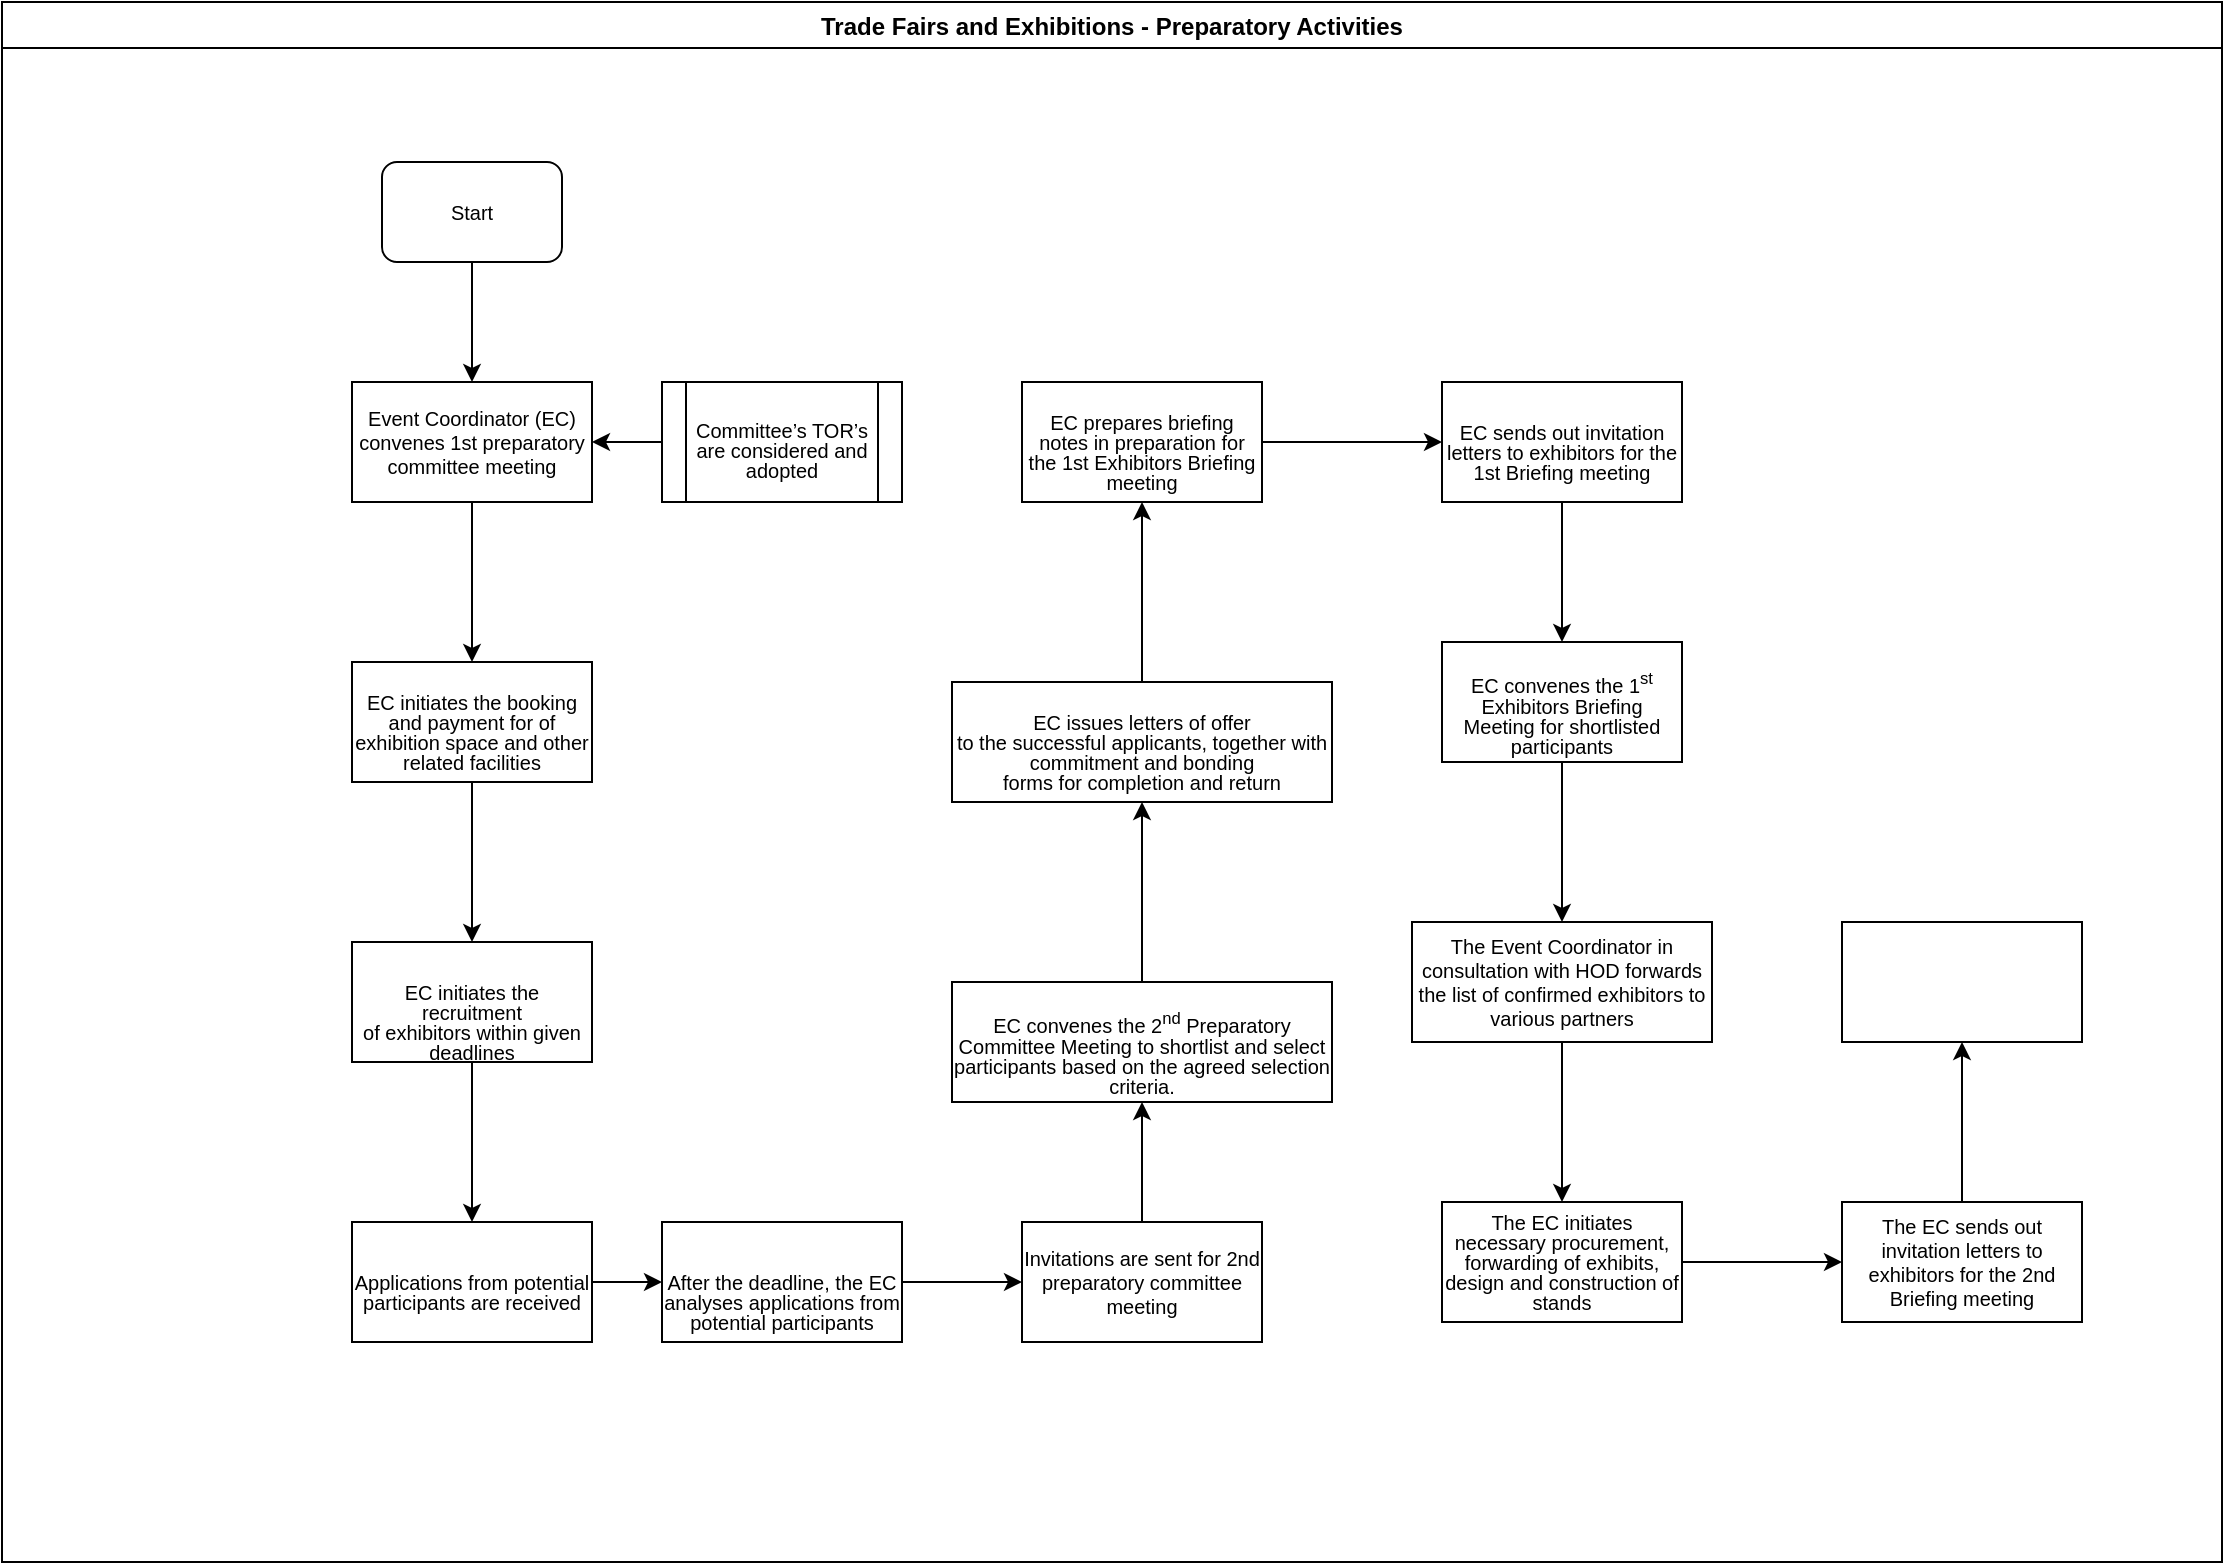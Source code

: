<mxfile version="13.7.1" type="github">
  <diagram id="VyclkDzrTjf0wuCmbSBq" name="Page-1">
    <mxGraphModel dx="910" dy="487" grid="1" gridSize="10" guides="1" tooltips="1" connect="1" arrows="1" fold="1" page="1" pageScale="1" pageWidth="1169" pageHeight="827" math="0" shadow="0">
      <root>
        <mxCell id="0" />
        <mxCell id="1" parent="0" />
        <mxCell id="BOvM9oNE_HO5xxUdQuAv-1" value="Trade Fairs and Exhibitions - Preparatory Activities" style="swimlane;" vertex="1" parent="1">
          <mxGeometry x="10" y="20" width="1110" height="780" as="geometry" />
        </mxCell>
        <mxCell id="BOvM9oNE_HO5xxUdQuAv-2" value="Start" style="rounded=1;whiteSpace=wrap;html=1;fontSize=10;" vertex="1" parent="BOvM9oNE_HO5xxUdQuAv-1">
          <mxGeometry x="190" y="80" width="90" height="50" as="geometry" />
        </mxCell>
        <mxCell id="BOvM9oNE_HO5xxUdQuAv-5" value="Event Coordinator (EC) convenes 1st preparatory committee meeting" style="rounded=0;whiteSpace=wrap;html=1;fontSize=10;" vertex="1" parent="BOvM9oNE_HO5xxUdQuAv-1">
          <mxGeometry x="175" y="190" width="120" height="60" as="geometry" />
        </mxCell>
        <mxCell id="BOvM9oNE_HO5xxUdQuAv-4" value="" style="edgeStyle=orthogonalEdgeStyle;rounded=0;orthogonalLoop=1;jettySize=auto;html=1;entryX=0.5;entryY=0;entryDx=0;entryDy=0;" edge="1" parent="BOvM9oNE_HO5xxUdQuAv-1" source="BOvM9oNE_HO5xxUdQuAv-2" target="BOvM9oNE_HO5xxUdQuAv-5">
          <mxGeometry relative="1" as="geometry">
            <mxPoint x="235" y="195" as="targetPoint" />
          </mxGeometry>
        </mxCell>
        <mxCell id="BOvM9oNE_HO5xxUdQuAv-8" value="" style="edgeStyle=orthogonalEdgeStyle;rounded=0;orthogonalLoop=1;jettySize=auto;html=1;fontSize=10;entryX=1;entryY=0.5;entryDx=0;entryDy=0;exitX=0;exitY=0.5;exitDx=0;exitDy=0;" edge="1" parent="BOvM9oNE_HO5xxUdQuAv-1" source="BOvM9oNE_HO5xxUdQuAv-9" target="BOvM9oNE_HO5xxUdQuAv-5">
          <mxGeometry relative="1" as="geometry">
            <mxPoint x="380" y="220" as="sourcePoint" />
            <mxPoint x="290" y="220" as="targetPoint" />
          </mxGeometry>
        </mxCell>
        <mxCell id="BOvM9oNE_HO5xxUdQuAv-9" value="&lt;p style=&quot;margin-bottom: 0in ; line-height: 100%&quot;&gt;&lt;br/&gt;&lt;font face=&quot;Arial, serif&quot;&gt;Committee’s TOR’s are considered and&lt;br/&gt;adopted&lt;/font&gt;&lt;/p&gt;&lt;br/&gt;" style="shape=process;whiteSpace=wrap;html=1;backgroundOutline=1;fontSize=10;" vertex="1" parent="BOvM9oNE_HO5xxUdQuAv-1">
          <mxGeometry x="330" y="190" width="120" height="60" as="geometry" />
        </mxCell>
        <mxCell id="BOvM9oNE_HO5xxUdQuAv-16" value="&lt;p style=&quot;margin-bottom: 0in ; line-height: 100%&quot;&gt;&lt;br&gt;&lt;font face=&quot;Arial, serif&quot;&gt;After the deadline, the EC&lt;br&gt;analyses applications from potential participants&lt;/font&gt;&lt;/p&gt;" style="whiteSpace=wrap;html=1;rounded=0;fontSize=10;" vertex="1" parent="BOvM9oNE_HO5xxUdQuAv-1">
          <mxGeometry x="330" y="610" width="120" height="60" as="geometry" />
        </mxCell>
        <mxCell id="BOvM9oNE_HO5xxUdQuAv-18" value="Invitations are sent for 2nd preparatory committee meeting" style="whiteSpace=wrap;html=1;rounded=0;fontSize=10;" vertex="1" parent="BOvM9oNE_HO5xxUdQuAv-1">
          <mxGeometry x="510" y="610" width="120" height="60" as="geometry" />
        </mxCell>
        <mxCell id="BOvM9oNE_HO5xxUdQuAv-19" value="" style="edgeStyle=orthogonalEdgeStyle;rounded=0;orthogonalLoop=1;jettySize=auto;html=1;fontSize=10;" edge="1" parent="BOvM9oNE_HO5xxUdQuAv-1" source="BOvM9oNE_HO5xxUdQuAv-16" target="BOvM9oNE_HO5xxUdQuAv-18">
          <mxGeometry relative="1" as="geometry" />
        </mxCell>
        <mxCell id="BOvM9oNE_HO5xxUdQuAv-20" value="&lt;p style=&quot;margin-bottom: 0in ; line-height: 100%&quot;&gt;&lt;font face=&quot;Arial, serif&quot;&gt;EC convenes the &lt;/font&gt;&lt;font face=&quot;Arial, serif&quot;&gt;2&lt;/font&gt;&lt;sup&gt;&lt;font face=&quot;Arial, serif&quot;&gt;nd&lt;/font&gt;&lt;/sup&gt;&lt;font face=&quot;Arial, serif&quot;&gt; Preparatory Committee Meeting&lt;/font&gt;&lt;font face=&quot;Arial, serif&quot;&gt; to shortlist and select participants based on the agreed selection criteria.&lt;/font&gt;&lt;/p&gt;" style="whiteSpace=wrap;html=1;rounded=0;fontSize=10;" vertex="1" parent="BOvM9oNE_HO5xxUdQuAv-1">
          <mxGeometry x="475" y="490" width="190" height="60" as="geometry" />
        </mxCell>
        <mxCell id="BOvM9oNE_HO5xxUdQuAv-21" value="" style="edgeStyle=orthogonalEdgeStyle;rounded=0;orthogonalLoop=1;jettySize=auto;html=1;fontSize=10;" edge="1" parent="BOvM9oNE_HO5xxUdQuAv-1" source="BOvM9oNE_HO5xxUdQuAv-18" target="BOvM9oNE_HO5xxUdQuAv-20">
          <mxGeometry relative="1" as="geometry" />
        </mxCell>
        <mxCell id="BOvM9oNE_HO5xxUdQuAv-24" value="&lt;p style=&quot;margin-bottom: 0in ; line-height: 100%&quot;&gt;&lt;font face=&quot;Arial, serif&quot;&gt;EC prepares briefing notes in preparation for the 1st Exhibitors Briefing meeting&lt;/font&gt;&lt;/p&gt;" style="whiteSpace=wrap;html=1;rounded=0;fontSize=10;" vertex="1" parent="BOvM9oNE_HO5xxUdQuAv-1">
          <mxGeometry x="510" y="190" width="120" height="60" as="geometry" />
        </mxCell>
        <mxCell id="BOvM9oNE_HO5xxUdQuAv-22" value="&lt;p style=&quot;margin-bottom: 0in ; line-height: 100%&quot;&gt;&lt;font face=&quot;Arial, serif&quot;&gt;EC issues letters of offer&lt;br&gt;to the successful applicants, together with commitment and bonding&lt;br&gt;forms for completion and return&lt;/font&gt;&lt;/p&gt;" style="whiteSpace=wrap;html=1;rounded=0;fontSize=10;" vertex="1" parent="BOvM9oNE_HO5xxUdQuAv-1">
          <mxGeometry x="475" y="340" width="190" height="60" as="geometry" />
        </mxCell>
        <mxCell id="BOvM9oNE_HO5xxUdQuAv-23" value="" style="edgeStyle=orthogonalEdgeStyle;rounded=0;orthogonalLoop=1;jettySize=auto;html=1;fontSize=10;" edge="1" parent="BOvM9oNE_HO5xxUdQuAv-1" source="BOvM9oNE_HO5xxUdQuAv-20" target="BOvM9oNE_HO5xxUdQuAv-22">
          <mxGeometry relative="1" as="geometry" />
        </mxCell>
        <mxCell id="BOvM9oNE_HO5xxUdQuAv-25" value="" style="edgeStyle=orthogonalEdgeStyle;rounded=0;orthogonalLoop=1;jettySize=auto;html=1;fontSize=10;" edge="1" parent="BOvM9oNE_HO5xxUdQuAv-1" source="BOvM9oNE_HO5xxUdQuAv-22" target="BOvM9oNE_HO5xxUdQuAv-24">
          <mxGeometry relative="1" as="geometry" />
        </mxCell>
        <mxCell id="BOvM9oNE_HO5xxUdQuAv-26" value="&lt;p style=&quot;margin-bottom: 0in ; line-height: 100%&quot;&gt;&lt;font face=&quot;Arial, serif&quot;&gt;EC sends out invitation letters to exhibitors for the 1st Briefing meeting&lt;/font&gt;&lt;/p&gt;" style="whiteSpace=wrap;html=1;rounded=0;fontSize=10;" vertex="1" parent="BOvM9oNE_HO5xxUdQuAv-1">
          <mxGeometry x="720" y="190" width="120" height="60" as="geometry" />
        </mxCell>
        <mxCell id="BOvM9oNE_HO5xxUdQuAv-27" value="" style="edgeStyle=orthogonalEdgeStyle;rounded=0;orthogonalLoop=1;jettySize=auto;html=1;fontSize=10;" edge="1" parent="BOvM9oNE_HO5xxUdQuAv-1" source="BOvM9oNE_HO5xxUdQuAv-24" target="BOvM9oNE_HO5xxUdQuAv-26">
          <mxGeometry relative="1" as="geometry" />
        </mxCell>
        <mxCell id="BOvM9oNE_HO5xxUdQuAv-28" value="&lt;p style=&quot;margin-bottom: 0in ; line-height: 100%&quot;&gt;&lt;font face=&quot;Arial, serif&quot;&gt;EC convenes the &lt;/font&gt;&lt;font face=&quot;Arial, serif&quot;&gt;1&lt;/font&gt;&lt;sup&gt;&lt;font face=&quot;Arial, serif&quot;&gt;st&lt;/font&gt;&lt;/sup&gt;&lt;font face=&quot;Arial, serif&quot;&gt; Exhibitors Briefing Meeting&lt;/font&gt;&lt;font face=&quot;Arial, serif&quot;&gt; for shortlisted participants&lt;/font&gt;&lt;/p&gt;" style="whiteSpace=wrap;html=1;rounded=0;fontSize=10;" vertex="1" parent="BOvM9oNE_HO5xxUdQuAv-1">
          <mxGeometry x="720" y="320" width="120" height="60" as="geometry" />
        </mxCell>
        <mxCell id="BOvM9oNE_HO5xxUdQuAv-29" value="" style="edgeStyle=orthogonalEdgeStyle;rounded=0;orthogonalLoop=1;jettySize=auto;html=1;fontSize=10;" edge="1" parent="BOvM9oNE_HO5xxUdQuAv-1" source="BOvM9oNE_HO5xxUdQuAv-26" target="BOvM9oNE_HO5xxUdQuAv-28">
          <mxGeometry relative="1" as="geometry" />
        </mxCell>
        <mxCell id="BOvM9oNE_HO5xxUdQuAv-32" value="&lt;p style=&quot;margin-bottom: 0.19in ; line-height: 100% ; font-size: 10px&quot; lang=&quot;en-US&quot;&gt;&lt;br style=&quot;font-size: 10px&quot;&gt;&lt;font style=&quot;font-size: 10px&quot; face=&quot;Times New Roman, serif&quot;&gt;&lt;font style=&quot;font-size: 10px&quot;&gt;&lt;font style=&quot;font-size: 10px&quot; face=&quot;Arial, serif&quot;&gt;&lt;font style=&quot;font-size: 10px&quot;&gt;The EC initiates necessary procurement, forwarding of exhibits, design and construction of stands&lt;/font&gt;&lt;/font&gt;&lt;/font&gt;&lt;/font&gt;&lt;br style=&quot;font-size: 10px&quot;&gt;&lt;/p&gt;" style="whiteSpace=wrap;html=1;rounded=0;fontSize=10;" vertex="1" parent="BOvM9oNE_HO5xxUdQuAv-1">
          <mxGeometry x="720" y="600" width="120" height="60" as="geometry" />
        </mxCell>
        <mxCell id="BOvM9oNE_HO5xxUdQuAv-13" value="" style="edgeStyle=orthogonalEdgeStyle;rounded=0;orthogonalLoop=1;jettySize=auto;html=1;fontSize=10;" edge="1" parent="1" source="BOvM9oNE_HO5xxUdQuAv-10" target="BOvM9oNE_HO5xxUdQuAv-12">
          <mxGeometry relative="1" as="geometry" />
        </mxCell>
        <mxCell id="BOvM9oNE_HO5xxUdQuAv-10" value="&lt;p style=&quot;margin-bottom: 0in ; line-height: 100%&quot;&gt;&lt;font face=&quot;Arial, serif&quot;&gt;EC initiates the booking and payment for  of exhibition space and other related facilities&lt;/font&gt;&lt;/p&gt;" style="whiteSpace=wrap;html=1;rounded=0;fontSize=10;" vertex="1" parent="1">
          <mxGeometry x="185" y="350" width="120" height="60" as="geometry" />
        </mxCell>
        <mxCell id="BOvM9oNE_HO5xxUdQuAv-11" value="" style="edgeStyle=orthogonalEdgeStyle;rounded=0;orthogonalLoop=1;jettySize=auto;html=1;fontSize=10;" edge="1" parent="1" source="BOvM9oNE_HO5xxUdQuAv-5" target="BOvM9oNE_HO5xxUdQuAv-10">
          <mxGeometry relative="1" as="geometry" />
        </mxCell>
        <mxCell id="BOvM9oNE_HO5xxUdQuAv-15" value="" style="edgeStyle=orthogonalEdgeStyle;rounded=0;orthogonalLoop=1;jettySize=auto;html=1;fontSize=10;" edge="1" parent="1" source="BOvM9oNE_HO5xxUdQuAv-12" target="BOvM9oNE_HO5xxUdQuAv-14">
          <mxGeometry relative="1" as="geometry" />
        </mxCell>
        <mxCell id="BOvM9oNE_HO5xxUdQuAv-12" value="&lt;p style=&quot;margin-bottom: 0in ; line-height: 100%&quot;&gt;&lt;br&gt;&lt;font face=&quot;Arial, serif&quot;&gt;EC initiates the recruitment&lt;br&gt;of exhibitors within given deadlines&lt;/font&gt;&lt;/p&gt;" style="whiteSpace=wrap;html=1;rounded=0;fontSize=10;" vertex="1" parent="1">
          <mxGeometry x="185" y="490" width="120" height="60" as="geometry" />
        </mxCell>
        <mxCell id="BOvM9oNE_HO5xxUdQuAv-17" value="" style="edgeStyle=orthogonalEdgeStyle;rounded=0;orthogonalLoop=1;jettySize=auto;html=1;fontSize=10;" edge="1" parent="1" source="BOvM9oNE_HO5xxUdQuAv-14" target="BOvM9oNE_HO5xxUdQuAv-16">
          <mxGeometry relative="1" as="geometry" />
        </mxCell>
        <mxCell id="BOvM9oNE_HO5xxUdQuAv-14" value="&lt;p style=&quot;margin-bottom: 0in ; line-height: 100%&quot;&gt;&lt;font face=&quot;Arial, serif&quot;&gt;Applications from potential participants are received&lt;/font&gt;&lt;/p&gt;" style="whiteSpace=wrap;html=1;rounded=0;fontSize=10;" vertex="1" parent="1">
          <mxGeometry x="185" y="630" width="120" height="60" as="geometry" />
        </mxCell>
        <mxCell id="BOvM9oNE_HO5xxUdQuAv-31" value="" style="edgeStyle=orthogonalEdgeStyle;rounded=0;orthogonalLoop=1;jettySize=auto;html=1;fontSize=10;" edge="1" parent="1" source="BOvM9oNE_HO5xxUdQuAv-28" target="BOvM9oNE_HO5xxUdQuAv-30">
          <mxGeometry relative="1" as="geometry" />
        </mxCell>
        <mxCell id="BOvM9oNE_HO5xxUdQuAv-33" value="" style="edgeStyle=orthogonalEdgeStyle;rounded=0;orthogonalLoop=1;jettySize=auto;html=1;fontSize=10;" edge="1" parent="1" source="BOvM9oNE_HO5xxUdQuAv-30" target="BOvM9oNE_HO5xxUdQuAv-32">
          <mxGeometry relative="1" as="geometry" />
        </mxCell>
        <mxCell id="BOvM9oNE_HO5xxUdQuAv-30" value="The Event Coordinator in consultation with HOD forwards the list of confirmed exhibitors to various partners" style="whiteSpace=wrap;html=1;rounded=0;fontSize=10;" vertex="1" parent="1">
          <mxGeometry x="715" y="480" width="150" height="60" as="geometry" />
        </mxCell>
        <mxCell id="BOvM9oNE_HO5xxUdQuAv-37" value="" style="edgeStyle=orthogonalEdgeStyle;rounded=0;orthogonalLoop=1;jettySize=auto;html=1;fontSize=10;" edge="1" parent="1" source="BOvM9oNE_HO5xxUdQuAv-34" target="BOvM9oNE_HO5xxUdQuAv-36">
          <mxGeometry relative="1" as="geometry" />
        </mxCell>
        <mxCell id="BOvM9oNE_HO5xxUdQuAv-34" value="The EC sends out invitation letters to exhibitors for the 2nd Briefing meeting" style="whiteSpace=wrap;html=1;rounded=0;fontSize=10;" vertex="1" parent="1">
          <mxGeometry x="930" y="620" width="120" height="60" as="geometry" />
        </mxCell>
        <mxCell id="BOvM9oNE_HO5xxUdQuAv-35" value="" style="edgeStyle=orthogonalEdgeStyle;rounded=0;orthogonalLoop=1;jettySize=auto;html=1;fontSize=10;" edge="1" parent="1" source="BOvM9oNE_HO5xxUdQuAv-32" target="BOvM9oNE_HO5xxUdQuAv-34">
          <mxGeometry relative="1" as="geometry" />
        </mxCell>
        <mxCell id="BOvM9oNE_HO5xxUdQuAv-36" value="" style="whiteSpace=wrap;html=1;rounded=0;fontSize=10;" vertex="1" parent="1">
          <mxGeometry x="930" y="480" width="120" height="60" as="geometry" />
        </mxCell>
      </root>
    </mxGraphModel>
  </diagram>
</mxfile>
